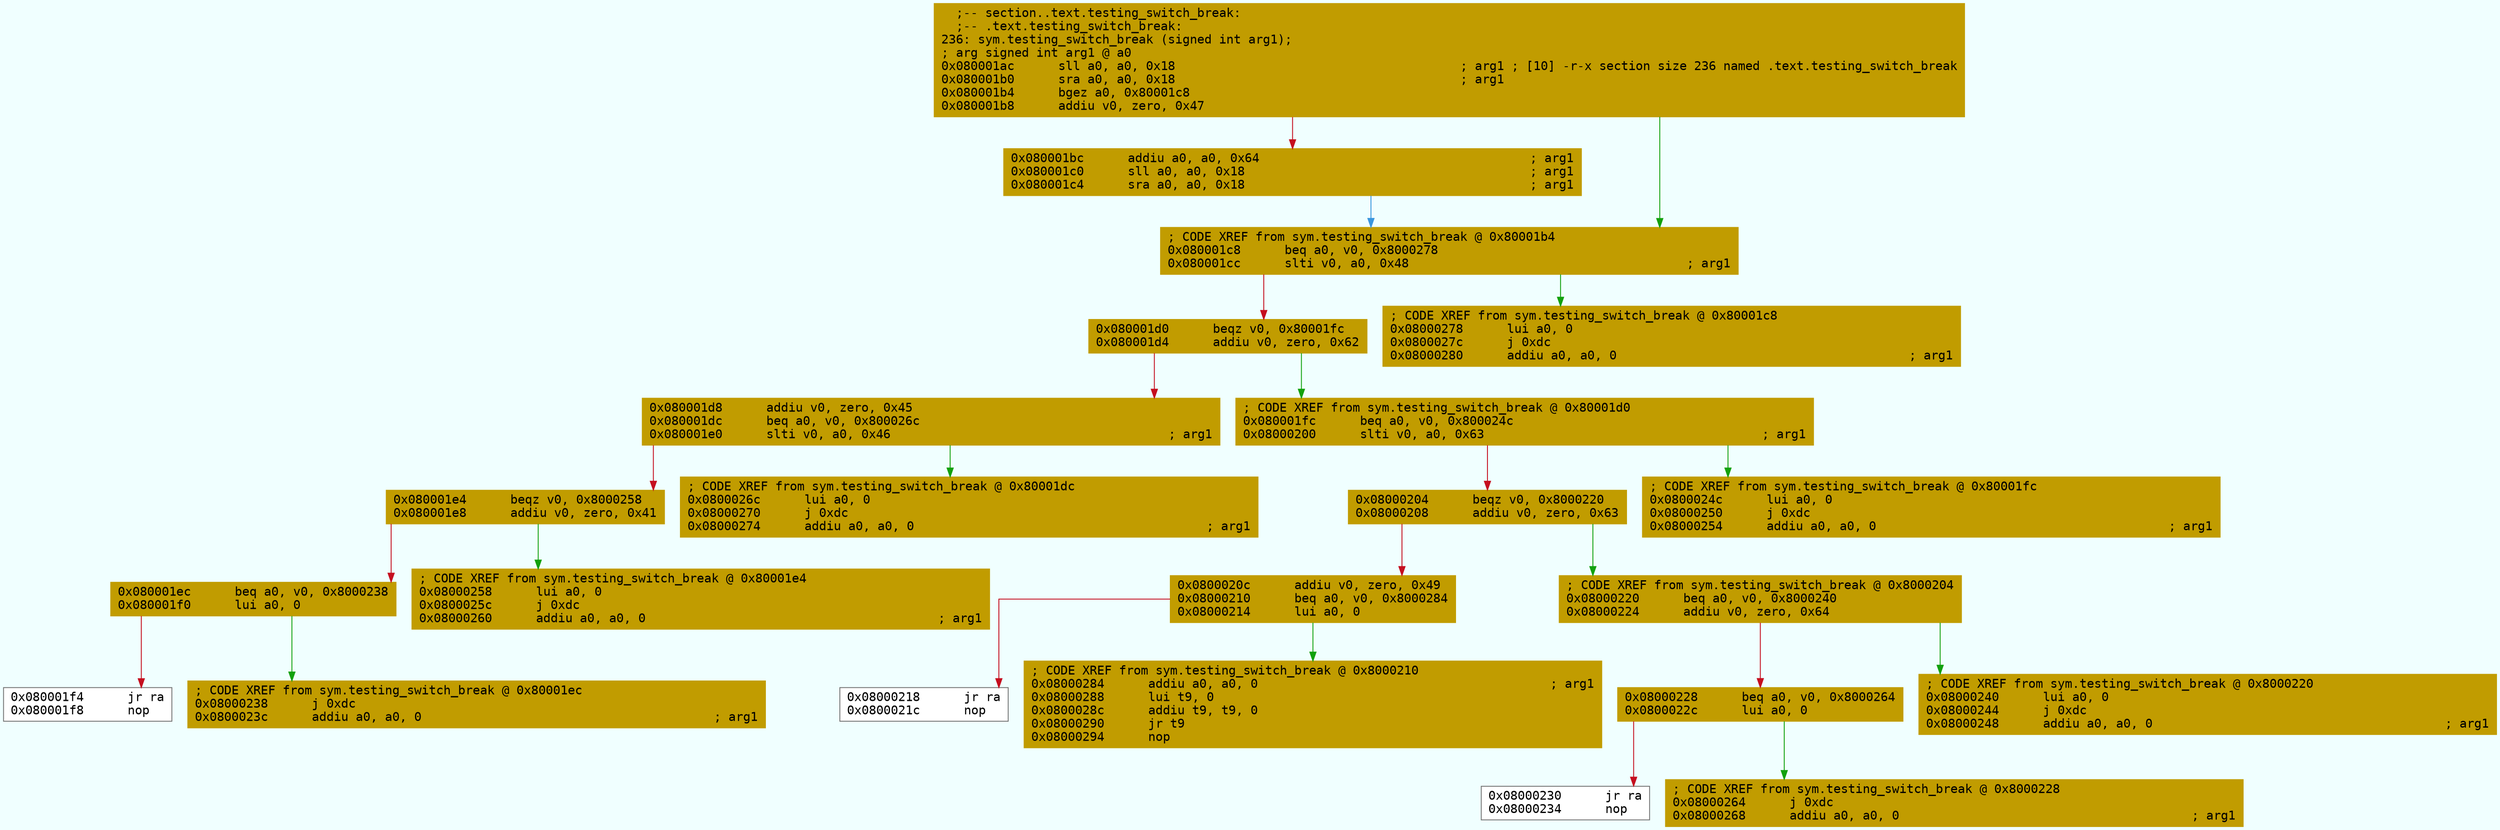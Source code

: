 digraph code {
	graph [bgcolor=azure fontsize=8 fontname="Courier" splines="ortho"];
	node [fillcolor=gray style=filled shape=box];
	edge [arrowhead="normal"];
	"0x080001ac" [URL="sym.testing_switch_break/0x080001ac", fillcolor="#c19c00",color="#c19c00", fontname="Courier",label="  ;-- section..text.testing_switch_break:\l  ;-- .text.testing_switch_break:\l236: sym.testing_switch_break (signed int arg1);\l; arg signed int arg1 @ a0\l0x080001ac      sll a0, a0, 0x18                                       ; arg1 ; [10] -r-x section size 236 named .text.testing_switch_break\l0x080001b0      sra a0, a0, 0x18                                       ; arg1\l0x080001b4      bgez a0, 0x80001c8\l0x080001b8      addiu v0, zero, 0x47\l"]
	"0x080001bc" [URL="sym.testing_switch_break/0x080001bc", fillcolor="#c19c00",color="#c19c00", fontname="Courier",label="0x080001bc      addiu a0, a0, 0x64                                     ; arg1\l0x080001c0      sll a0, a0, 0x18                                       ; arg1\l0x080001c4      sra a0, a0, 0x18                                       ; arg1\l"]
	"0x080001c8" [URL="sym.testing_switch_break/0x080001c8", fillcolor="#c19c00",color="#c19c00", fontname="Courier",label="; CODE XREF from sym.testing_switch_break @ 0x80001b4\l0x080001c8      beq a0, v0, 0x8000278\l0x080001cc      slti v0, a0, 0x48                                      ; arg1\l"]
	"0x080001d0" [URL="sym.testing_switch_break/0x080001d0", fillcolor="#c19c00",color="#c19c00", fontname="Courier",label="0x080001d0      beqz v0, 0x80001fc\l0x080001d4      addiu v0, zero, 0x62\l"]
	"0x080001d8" [URL="sym.testing_switch_break/0x080001d8", fillcolor="#c19c00",color="#c19c00", fontname="Courier",label="0x080001d8      addiu v0, zero, 0x45\l0x080001dc      beq a0, v0, 0x800026c\l0x080001e0      slti v0, a0, 0x46                                      ; arg1\l"]
	"0x080001e4" [URL="sym.testing_switch_break/0x080001e4", fillcolor="#c19c00",color="#c19c00", fontname="Courier",label="0x080001e4      beqz v0, 0x8000258\l0x080001e8      addiu v0, zero, 0x41\l"]
	"0x080001ec" [URL="sym.testing_switch_break/0x080001ec", fillcolor="#c19c00",color="#c19c00", fontname="Courier",label="0x080001ec      beq a0, v0, 0x8000238\l0x080001f0      lui a0, 0\l"]
	"0x080001f4" [URL="sym.testing_switch_break/0x080001f4", fillcolor="white",color="#767676", fontname="Courier",label="0x080001f4      jr ra\l0x080001f8      nop\l"]
	"0x080001fc" [URL="sym.testing_switch_break/0x080001fc", fillcolor="#c19c00",color="#c19c00", fontname="Courier",label="; CODE XREF from sym.testing_switch_break @ 0x80001d0\l0x080001fc      beq a0, v0, 0x800024c\l0x08000200      slti v0, a0, 0x63                                      ; arg1\l"]
	"0x08000204" [URL="sym.testing_switch_break/0x08000204", fillcolor="#c19c00",color="#c19c00", fontname="Courier",label="0x08000204      beqz v0, 0x8000220\l0x08000208      addiu v0, zero, 0x63\l"]
	"0x0800020c" [URL="sym.testing_switch_break/0x0800020c", fillcolor="#c19c00",color="#c19c00", fontname="Courier",label="0x0800020c      addiu v0, zero, 0x49\l0x08000210      beq a0, v0, 0x8000284\l0x08000214      lui a0, 0\l"]
	"0x08000218" [URL="sym.testing_switch_break/0x08000218", fillcolor="white",color="#767676", fontname="Courier",label="0x08000218      jr ra\l0x0800021c      nop\l"]
	"0x08000220" [URL="sym.testing_switch_break/0x08000220", fillcolor="#c19c00",color="#c19c00", fontname="Courier",label="; CODE XREF from sym.testing_switch_break @ 0x8000204\l0x08000220      beq a0, v0, 0x8000240\l0x08000224      addiu v0, zero, 0x64\l"]
	"0x08000228" [URL="sym.testing_switch_break/0x08000228", fillcolor="#c19c00",color="#c19c00", fontname="Courier",label="0x08000228      beq a0, v0, 0x8000264\l0x0800022c      lui a0, 0\l"]
	"0x08000230" [URL="sym.testing_switch_break/0x08000230", fillcolor="white",color="#767676", fontname="Courier",label="0x08000230      jr ra\l0x08000234      nop\l"]
	"0x08000238" [URL="sym.testing_switch_break/0x08000238", fillcolor="#c19c00",color="#c19c00", fontname="Courier",label="; CODE XREF from sym.testing_switch_break @ 0x80001ec\l0x08000238      j 0xdc\l0x0800023c      addiu a0, a0, 0                                        ; arg1\l"]
	"0x08000240" [URL="sym.testing_switch_break/0x08000240", fillcolor="#c19c00",color="#c19c00", fontname="Courier",label="; CODE XREF from sym.testing_switch_break @ 0x8000220\l0x08000240      lui a0, 0\l0x08000244      j 0xdc\l0x08000248      addiu a0, a0, 0                                        ; arg1\l"]
	"0x0800024c" [URL="sym.testing_switch_break/0x0800024c", fillcolor="#c19c00",color="#c19c00", fontname="Courier",label="; CODE XREF from sym.testing_switch_break @ 0x80001fc\l0x0800024c      lui a0, 0\l0x08000250      j 0xdc\l0x08000254      addiu a0, a0, 0                                        ; arg1\l"]
	"0x08000258" [URL="sym.testing_switch_break/0x08000258", fillcolor="#c19c00",color="#c19c00", fontname="Courier",label="; CODE XREF from sym.testing_switch_break @ 0x80001e4\l0x08000258      lui a0, 0\l0x0800025c      j 0xdc\l0x08000260      addiu a0, a0, 0                                        ; arg1\l"]
	"0x08000264" [URL="sym.testing_switch_break/0x08000264", fillcolor="#c19c00",color="#c19c00", fontname="Courier",label="; CODE XREF from sym.testing_switch_break @ 0x8000228\l0x08000264      j 0xdc\l0x08000268      addiu a0, a0, 0                                        ; arg1\l"]
	"0x0800026c" [URL="sym.testing_switch_break/0x0800026c", fillcolor="#c19c00",color="#c19c00", fontname="Courier",label="; CODE XREF from sym.testing_switch_break @ 0x80001dc\l0x0800026c      lui a0, 0\l0x08000270      j 0xdc\l0x08000274      addiu a0, a0, 0                                        ; arg1\l"]
	"0x08000278" [URL="sym.testing_switch_break/0x08000278", fillcolor="#c19c00",color="#c19c00", fontname="Courier",label="; CODE XREF from sym.testing_switch_break @ 0x80001c8\l0x08000278      lui a0, 0\l0x0800027c      j 0xdc\l0x08000280      addiu a0, a0, 0                                        ; arg1\l"]
	"0x08000284" [URL="sym.testing_switch_break/0x08000284", fillcolor="#c19c00",color="#c19c00", fontname="Courier",label="; CODE XREF from sym.testing_switch_break @ 0x8000210\l0x08000284      addiu a0, a0, 0                                        ; arg1\l0x08000288      lui t9, 0\l0x0800028c      addiu t9, t9, 0\l0x08000290      jr t9\l0x08000294      nop\l"]
        "0x080001ac" -> "0x080001c8" [color="#13a10e"];
        "0x080001ac" -> "0x080001bc" [color="#c50f1f"];
        "0x080001bc" -> "0x080001c8" [color="#3a96dd"];
        "0x080001c8" -> "0x08000278" [color="#13a10e"];
        "0x080001c8" -> "0x080001d0" [color="#c50f1f"];
        "0x080001d0" -> "0x080001fc" [color="#13a10e"];
        "0x080001d0" -> "0x080001d8" [color="#c50f1f"];
        "0x080001d8" -> "0x0800026c" [color="#13a10e"];
        "0x080001d8" -> "0x080001e4" [color="#c50f1f"];
        "0x080001e4" -> "0x08000258" [color="#13a10e"];
        "0x080001e4" -> "0x080001ec" [color="#c50f1f"];
        "0x080001ec" -> "0x08000238" [color="#13a10e"];
        "0x080001ec" -> "0x080001f4" [color="#c50f1f"];
        "0x080001fc" -> "0x0800024c" [color="#13a10e"];
        "0x080001fc" -> "0x08000204" [color="#c50f1f"];
        "0x08000204" -> "0x08000220" [color="#13a10e"];
        "0x08000204" -> "0x0800020c" [color="#c50f1f"];
        "0x0800020c" -> "0x08000284" [color="#13a10e"];
        "0x0800020c" -> "0x08000218" [color="#c50f1f"];
        "0x08000220" -> "0x08000240" [color="#13a10e"];
        "0x08000220" -> "0x08000228" [color="#c50f1f"];
        "0x08000228" -> "0x08000264" [color="#13a10e"];
        "0x08000228" -> "0x08000230" [color="#c50f1f"];
}
